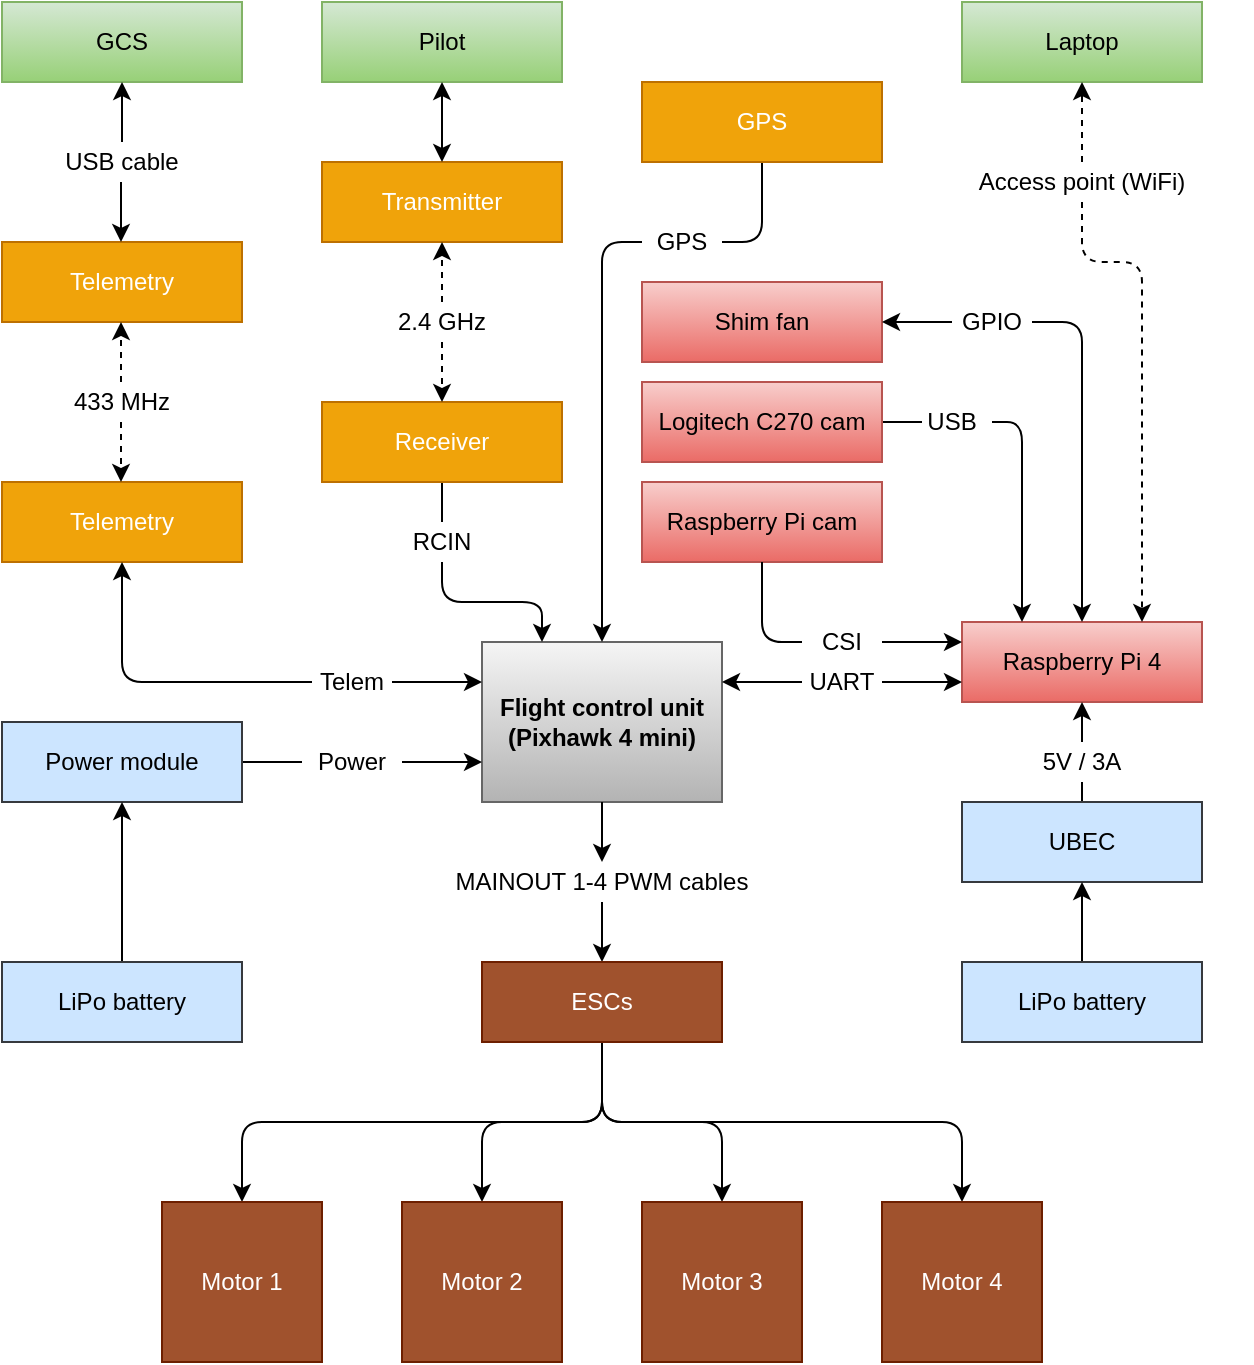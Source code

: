 <mxfile version="13.9.9" type="device"><diagram id="QRiczbJw5ZGmbl1pIXuY" name="Page-1"><mxGraphModel dx="689" dy="534" grid="0" gridSize="10" guides="1" tooltips="1" connect="1" arrows="1" fold="1" page="1" pageScale="1" pageWidth="850" pageHeight="1100" math="0" shadow="0"><root><mxCell id="0"/><mxCell id="1" parent="0"/><mxCell id="sk7hf0EKisKR4dPthY-C-1" value="GCS" style="rounded=0;whiteSpace=wrap;html=1;gradientColor=#97d077;fillColor=#d5e8d4;strokeColor=#82b366;" vertex="1" parent="1"><mxGeometry x="80" y="40" width="120" height="40" as="geometry"/></mxCell><mxCell id="sk7hf0EKisKR4dPthY-C-3" value="Telemetry" style="rounded=0;whiteSpace=wrap;html=1;fillColor=#f0a30a;strokeColor=#BD7000;fontColor=#ffffff;" vertex="1" parent="1"><mxGeometry x="80" y="160" width="120" height="40" as="geometry"/></mxCell><mxCell id="sk7hf0EKisKR4dPthY-C-10" value="USB cable" style="text;html=1;strokeColor=none;fillColor=none;align=center;verticalAlign=middle;whiteSpace=wrap;rounded=0;" vertex="1" parent="1"><mxGeometry x="105" y="110" width="70" height="20" as="geometry"/></mxCell><mxCell id="sk7hf0EKisKR4dPthY-C-12" value="" style="endArrow=classic;html=1;entryX=0.5;entryY=1;entryDx=0;entryDy=0;exitX=0.5;exitY=0;exitDx=0;exitDy=0;" edge="1" parent="1" source="sk7hf0EKisKR4dPthY-C-10" target="sk7hf0EKisKR4dPthY-C-1"><mxGeometry width="50" height="50" relative="1" as="geometry"><mxPoint x="270" y="120" as="sourcePoint"/><mxPoint x="320" y="70" as="targetPoint"/></mxGeometry></mxCell><mxCell id="sk7hf0EKisKR4dPthY-C-13" value="" style="endArrow=classic;html=1;entryX=0.5;entryY=1;entryDx=0;entryDy=0;exitX=0.5;exitY=0;exitDx=0;exitDy=0;" edge="1" parent="1"><mxGeometry width="50" height="50" relative="1" as="geometry"><mxPoint x="139.5" y="130" as="sourcePoint"/><mxPoint x="139.5" y="160" as="targetPoint"/></mxGeometry></mxCell><mxCell id="sk7hf0EKisKR4dPthY-C-14" value="Telemetry" style="rounded=0;whiteSpace=wrap;html=1;fillColor=#f0a30a;strokeColor=#BD7000;fontColor=#ffffff;" vertex="1" parent="1"><mxGeometry x="80" y="280" width="120" height="40" as="geometry"/></mxCell><mxCell id="sk7hf0EKisKR4dPthY-C-15" value="433 MHz" style="text;html=1;strokeColor=none;fillColor=none;align=center;verticalAlign=middle;whiteSpace=wrap;rounded=0;" vertex="1" parent="1"><mxGeometry x="105" y="230" width="70" height="20" as="geometry"/></mxCell><mxCell id="sk7hf0EKisKR4dPthY-C-16" value="" style="endArrow=classic;html=1;entryX=0.5;entryY=1;entryDx=0;entryDy=0;exitX=0.5;exitY=0;exitDx=0;exitDy=0;dashed=1;" edge="1" parent="1"><mxGeometry width="50" height="50" relative="1" as="geometry"><mxPoint x="139.5" y="230" as="sourcePoint"/><mxPoint x="139.5" y="200" as="targetPoint"/></mxGeometry></mxCell><mxCell id="sk7hf0EKisKR4dPthY-C-17" value="" style="endArrow=classic;html=1;entryX=0.5;entryY=1;entryDx=0;entryDy=0;exitX=0.5;exitY=0;exitDx=0;exitDy=0;dashed=1;" edge="1" parent="1"><mxGeometry width="50" height="50" relative="1" as="geometry"><mxPoint x="139.5" y="250" as="sourcePoint"/><mxPoint x="139.5" y="280" as="targetPoint"/></mxGeometry></mxCell><mxCell id="sk7hf0EKisKR4dPthY-C-18" value="Pilot" style="rounded=0;whiteSpace=wrap;html=1;gradientColor=#97d077;fillColor=#d5e8d4;strokeColor=#82b366;" vertex="1" parent="1"><mxGeometry x="240" y="40" width="120" height="40" as="geometry"/></mxCell><mxCell id="sk7hf0EKisKR4dPthY-C-19" value="Transmitter" style="rounded=0;whiteSpace=wrap;html=1;fillColor=#f0a30a;strokeColor=#BD7000;fontColor=#ffffff;" vertex="1" parent="1"><mxGeometry x="240" y="120" width="120" height="40" as="geometry"/></mxCell><mxCell id="sk7hf0EKisKR4dPthY-C-108" style="edgeStyle=orthogonalEdgeStyle;rounded=0;orthogonalLoop=1;jettySize=auto;html=1;exitX=0.5;exitY=1;exitDx=0;exitDy=0;entryX=0.5;entryY=0;entryDx=0;entryDy=0;endArrow=none;endFill=0;strokeWidth=1;" edge="1" parent="1" source="sk7hf0EKisKR4dPthY-C-23" target="sk7hf0EKisKR4dPthY-C-38"><mxGeometry relative="1" as="geometry"/></mxCell><mxCell id="sk7hf0EKisKR4dPthY-C-23" value="Receiver" style="rounded=0;whiteSpace=wrap;html=1;fillColor=#f0a30a;strokeColor=#BD7000;fontColor=#ffffff;" vertex="1" parent="1"><mxGeometry x="240" y="240" width="120" height="40" as="geometry"/></mxCell><mxCell id="sk7hf0EKisKR4dPthY-C-133" style="edgeStyle=orthogonalEdgeStyle;rounded=0;orthogonalLoop=1;jettySize=auto;html=1;exitX=0.5;exitY=1;exitDx=0;exitDy=0;entryX=0.5;entryY=0;entryDx=0;entryDy=0;endArrow=classic;endFill=1;strokeWidth=1;dashed=1;" edge="1" parent="1" source="sk7hf0EKisKR4dPthY-C-24" target="sk7hf0EKisKR4dPthY-C-23"><mxGeometry relative="1" as="geometry"/></mxCell><mxCell id="sk7hf0EKisKR4dPthY-C-24" value="2.4 GHz" style="text;html=1;strokeColor=none;fillColor=none;align=center;verticalAlign=middle;whiteSpace=wrap;rounded=0;" vertex="1" parent="1"><mxGeometry x="265" y="190" width="70" height="20" as="geometry"/></mxCell><mxCell id="sk7hf0EKisKR4dPthY-C-164" style="edgeStyle=orthogonalEdgeStyle;rounded=1;orthogonalLoop=1;jettySize=auto;html=1;exitX=0.5;exitY=1;exitDx=0;exitDy=0;entryX=1;entryY=0.5;entryDx=0;entryDy=0;endArrow=none;endFill=0;strokeWidth=1;" edge="1" parent="1" source="sk7hf0EKisKR4dPthY-C-27" target="sk7hf0EKisKR4dPthY-C-31"><mxGeometry relative="1" as="geometry"/></mxCell><mxCell id="sk7hf0EKisKR4dPthY-C-27" value="GPS" style="rounded=0;whiteSpace=wrap;html=1;fillColor=#f0a30a;strokeColor=#BD7000;fontColor=#ffffff;" vertex="1" parent="1"><mxGeometry x="400" y="80" width="120" height="40" as="geometry"/></mxCell><mxCell id="sk7hf0EKisKR4dPthY-C-74" style="edgeStyle=orthogonalEdgeStyle;rounded=0;orthogonalLoop=1;jettySize=auto;html=1;entryX=0.5;entryY=0;entryDx=0;entryDy=0;endArrow=classic;endFill=1;" edge="1" parent="1" source="sk7hf0EKisKR4dPthY-C-75" target="sk7hf0EKisKR4dPthY-C-51"><mxGeometry relative="1" as="geometry"/></mxCell><mxCell id="sk7hf0EKisKR4dPthY-C-29" value="&lt;div&gt;&lt;b&gt;Flight control unit&lt;/b&gt;&lt;/div&gt;&lt;div&gt;&lt;b&gt;(Pixhawk 4 mini)&lt;br&gt;&lt;/b&gt;&lt;/div&gt;" style="rounded=0;whiteSpace=wrap;html=1;gradientColor=#b3b3b3;fillColor=#f5f5f5;strokeColor=#666666;" vertex="1" parent="1"><mxGeometry x="320" y="360" width="120" height="80" as="geometry"/></mxCell><mxCell id="sk7hf0EKisKR4dPthY-C-107" style="edgeStyle=orthogonalEdgeStyle;rounded=0;orthogonalLoop=1;jettySize=auto;html=1;exitX=1;exitY=0.5;exitDx=0;exitDy=0;entryX=0;entryY=0.25;entryDx=0;entryDy=0;endArrow=classic;endFill=1;strokeWidth=1;" edge="1" parent="1" source="sk7hf0EKisKR4dPthY-C-35" target="sk7hf0EKisKR4dPthY-C-29"><mxGeometry relative="1" as="geometry"/></mxCell><mxCell id="sk7hf0EKisKR4dPthY-C-126" style="edgeStyle=orthogonalEdgeStyle;rounded=1;orthogonalLoop=1;jettySize=auto;html=1;entryX=0.5;entryY=1;entryDx=0;entryDy=0;endArrow=classic;endFill=1;strokeWidth=1;" edge="1" parent="1" source="sk7hf0EKisKR4dPthY-C-35" target="sk7hf0EKisKR4dPthY-C-14"><mxGeometry relative="1" as="geometry"/></mxCell><mxCell id="sk7hf0EKisKR4dPthY-C-35" value="Telem " style="text;html=1;strokeColor=none;fillColor=none;align=center;verticalAlign=middle;whiteSpace=wrap;rounded=0;" vertex="1" parent="1"><mxGeometry x="235" y="370" width="40" height="20" as="geometry"/></mxCell><mxCell id="sk7hf0EKisKR4dPthY-C-127" style="edgeStyle=orthogonalEdgeStyle;rounded=1;orthogonalLoop=1;jettySize=auto;html=1;exitX=0.5;exitY=1;exitDx=0;exitDy=0;entryX=0.25;entryY=0;entryDx=0;entryDy=0;endArrow=classic;endFill=1;strokeWidth=1;" edge="1" parent="1" source="sk7hf0EKisKR4dPthY-C-38" target="sk7hf0EKisKR4dPthY-C-29"><mxGeometry relative="1" as="geometry"><Array as="points"><mxPoint x="300" y="340"/><mxPoint x="350" y="340"/></Array></mxGeometry></mxCell><mxCell id="sk7hf0EKisKR4dPthY-C-38" value="RCIN" style="text;html=1;strokeColor=none;fillColor=none;align=center;verticalAlign=middle;whiteSpace=wrap;rounded=0;" vertex="1" parent="1"><mxGeometry x="280" y="300" width="40" height="20" as="geometry"/></mxCell><mxCell id="sk7hf0EKisKR4dPthY-C-45" style="edgeStyle=orthogonalEdgeStyle;rounded=0;orthogonalLoop=1;jettySize=auto;html=1;entryX=0;entryY=0.75;entryDx=0;entryDy=0;endArrow=classic;endFill=1;" edge="1" parent="1" source="sk7hf0EKisKR4dPthY-C-71" target="sk7hf0EKisKR4dPthY-C-29"><mxGeometry relative="1" as="geometry"/></mxCell><mxCell id="sk7hf0EKisKR4dPthY-C-73" style="edgeStyle=orthogonalEdgeStyle;rounded=0;orthogonalLoop=1;jettySize=auto;html=1;exitX=1;exitY=0.5;exitDx=0;exitDy=0;entryX=0;entryY=0.5;entryDx=0;entryDy=0;endArrow=none;endFill=0;" edge="1" parent="1" source="sk7hf0EKisKR4dPthY-C-41" target="sk7hf0EKisKR4dPthY-C-71"><mxGeometry relative="1" as="geometry"/></mxCell><mxCell id="sk7hf0EKisKR4dPthY-C-41" value="Power module" style="rounded=0;whiteSpace=wrap;html=1;fillColor=#cce5ff;strokeColor=#36393d;" vertex="1" parent="1"><mxGeometry x="80" y="400" width="120" height="40" as="geometry"/></mxCell><mxCell id="sk7hf0EKisKR4dPthY-C-47" style="edgeStyle=orthogonalEdgeStyle;rounded=0;orthogonalLoop=1;jettySize=auto;html=1;entryX=0.5;entryY=1;entryDx=0;entryDy=0;endArrow=classic;endFill=1;" edge="1" parent="1" source="sk7hf0EKisKR4dPthY-C-42" target="sk7hf0EKisKR4dPthY-C-41"><mxGeometry relative="1" as="geometry"/></mxCell><mxCell id="sk7hf0EKisKR4dPthY-C-42" value="LiPo battery" style="rounded=0;whiteSpace=wrap;html=1;fillColor=#cce5ff;strokeColor=#36393d;" vertex="1" parent="1"><mxGeometry x="80" y="520" width="120" height="40" as="geometry"/></mxCell><mxCell id="sk7hf0EKisKR4dPthY-C-43" value="Raspberry Pi 4" style="rounded=0;whiteSpace=wrap;html=1;fillColor=#f8cecc;strokeColor=#b85450;gradientColor=#ea6b66;" vertex="1" parent="1"><mxGeometry x="560" y="350" width="120" height="40" as="geometry"/></mxCell><mxCell id="sk7hf0EKisKR4dPthY-C-84" style="edgeStyle=orthogonalEdgeStyle;rounded=0;orthogonalLoop=1;jettySize=auto;html=1;exitX=0.5;exitY=0;exitDx=0;exitDy=0;entryX=0.5;entryY=1;entryDx=0;entryDy=0;endArrow=none;endFill=0;strokeWidth=1;" edge="1" parent="1" source="sk7hf0EKisKR4dPthY-C-44" target="sk7hf0EKisKR4dPthY-C-66"><mxGeometry relative="1" as="geometry"/></mxCell><mxCell id="sk7hf0EKisKR4dPthY-C-44" value="UBEC" style="rounded=0;whiteSpace=wrap;html=1;fillColor=#cce5ff;strokeColor=#36393d;" vertex="1" parent="1"><mxGeometry x="560" y="440" width="120" height="40" as="geometry"/></mxCell><mxCell id="sk7hf0EKisKR4dPthY-C-60" style="edgeStyle=orthogonalEdgeStyle;rounded=0;orthogonalLoop=1;jettySize=auto;html=1;exitX=0.5;exitY=0;exitDx=0;exitDy=0;entryX=0.5;entryY=1;entryDx=0;entryDy=0;endArrow=classic;endFill=1;" edge="1" parent="1" source="sk7hf0EKisKR4dPthY-C-50" target="sk7hf0EKisKR4dPthY-C-44"><mxGeometry relative="1" as="geometry"/></mxCell><mxCell id="sk7hf0EKisKR4dPthY-C-50" value="LiPo battery" style="rounded=0;whiteSpace=wrap;html=1;fillColor=#cce5ff;strokeColor=#36393d;" vertex="1" parent="1"><mxGeometry x="560" y="520" width="120" height="40" as="geometry"/></mxCell><mxCell id="sk7hf0EKisKR4dPthY-C-56" style="edgeStyle=orthogonalEdgeStyle;rounded=1;orthogonalLoop=1;jettySize=auto;html=1;entryX=0.5;entryY=0;entryDx=0;entryDy=0;endArrow=classic;endFill=1;" edge="1" parent="1" source="sk7hf0EKisKR4dPthY-C-51" target="sk7hf0EKisKR4dPthY-C-53"><mxGeometry relative="1" as="geometry"><Array as="points"><mxPoint x="380" y="600"/><mxPoint x="200" y="600"/></Array></mxGeometry></mxCell><mxCell id="sk7hf0EKisKR4dPthY-C-57" style="edgeStyle=orthogonalEdgeStyle;rounded=1;orthogonalLoop=1;jettySize=auto;html=1;exitX=0.5;exitY=1;exitDx=0;exitDy=0;entryX=0.5;entryY=0;entryDx=0;entryDy=0;endArrow=classic;endFill=1;" edge="1" parent="1" source="sk7hf0EKisKR4dPthY-C-51" target="sk7hf0EKisKR4dPthY-C-52"><mxGeometry relative="1" as="geometry"><Array as="points"><mxPoint x="380" y="600"/><mxPoint x="560" y="600"/></Array></mxGeometry></mxCell><mxCell id="sk7hf0EKisKR4dPthY-C-58" style="edgeStyle=orthogonalEdgeStyle;rounded=1;orthogonalLoop=1;jettySize=auto;html=1;exitX=0.5;exitY=1;exitDx=0;exitDy=0;endArrow=classic;endFill=1;" edge="1" parent="1" source="sk7hf0EKisKR4dPthY-C-51" target="sk7hf0EKisKR4dPthY-C-55"><mxGeometry relative="1" as="geometry"/></mxCell><mxCell id="sk7hf0EKisKR4dPthY-C-59" style="edgeStyle=orthogonalEdgeStyle;rounded=1;orthogonalLoop=1;jettySize=auto;html=1;exitX=0.5;exitY=1;exitDx=0;exitDy=0;entryX=0.5;entryY=0;entryDx=0;entryDy=0;endArrow=classic;endFill=1;" edge="1" parent="1" source="sk7hf0EKisKR4dPthY-C-51" target="sk7hf0EKisKR4dPthY-C-54"><mxGeometry relative="1" as="geometry"/></mxCell><mxCell id="sk7hf0EKisKR4dPthY-C-51" value="ESCs" style="rounded=0;whiteSpace=wrap;html=1;fillColor=#a0522d;strokeColor=#6D1F00;fontColor=#ffffff;" vertex="1" parent="1"><mxGeometry x="320" y="520" width="120" height="40" as="geometry"/></mxCell><mxCell id="sk7hf0EKisKR4dPthY-C-52" value="Motor 4" style="rounded=0;whiteSpace=wrap;html=1;fillColor=#a0522d;strokeColor=#6D1F00;fontColor=#ffffff;" vertex="1" parent="1"><mxGeometry x="520" y="640" width="80" height="80" as="geometry"/></mxCell><mxCell id="sk7hf0EKisKR4dPthY-C-53" value="Motor 1" style="rounded=0;whiteSpace=wrap;html=1;fillColor=#a0522d;strokeColor=#6D1F00;fontColor=#ffffff;" vertex="1" parent="1"><mxGeometry x="160" y="640" width="80" height="80" as="geometry"/></mxCell><mxCell id="sk7hf0EKisKR4dPthY-C-54" value="Motor 2" style="rounded=0;whiteSpace=wrap;html=1;fillColor=#a0522d;strokeColor=#6D1F00;fontColor=#ffffff;" vertex="1" parent="1"><mxGeometry x="280" y="640" width="80" height="80" as="geometry"/></mxCell><mxCell id="sk7hf0EKisKR4dPthY-C-55" value="Motor 3" style="rounded=0;whiteSpace=wrap;html=1;fillColor=#a0522d;strokeColor=#6D1F00;fontColor=#ffffff;" vertex="1" parent="1"><mxGeometry x="400" y="640" width="80" height="80" as="geometry"/></mxCell><mxCell id="sk7hf0EKisKR4dPthY-C-89" style="edgeStyle=orthogonalEdgeStyle;rounded=0;orthogonalLoop=1;jettySize=auto;html=1;exitX=0;exitY=0.5;exitDx=0;exitDy=0;entryX=1;entryY=0.25;entryDx=0;entryDy=0;endArrow=classic;endFill=1;strokeWidth=1;" edge="1" parent="1" source="sk7hf0EKisKR4dPthY-C-62" target="sk7hf0EKisKR4dPthY-C-29"><mxGeometry relative="1" as="geometry"/></mxCell><mxCell id="sk7hf0EKisKR4dPthY-C-90" style="edgeStyle=orthogonalEdgeStyle;rounded=0;orthogonalLoop=1;jettySize=auto;html=1;entryX=0;entryY=0.75;entryDx=0;entryDy=0;endArrow=classic;endFill=1;strokeWidth=1;" edge="1" parent="1" source="sk7hf0EKisKR4dPthY-C-62" target="sk7hf0EKisKR4dPthY-C-43"><mxGeometry relative="1" as="geometry"/></mxCell><mxCell id="sk7hf0EKisKR4dPthY-C-62" value="UART" style="text;html=1;strokeColor=none;fillColor=none;align=center;verticalAlign=middle;whiteSpace=wrap;rounded=0;" vertex="1" parent="1"><mxGeometry x="480" y="370" width="40" height="20" as="geometry"/></mxCell><mxCell id="sk7hf0EKisKR4dPthY-C-85" style="edgeStyle=orthogonalEdgeStyle;rounded=0;orthogonalLoop=1;jettySize=auto;html=1;exitX=0.5;exitY=0;exitDx=0;exitDy=0;entryX=0.5;entryY=1;entryDx=0;entryDy=0;endArrow=classic;endFill=1;strokeWidth=1;" edge="1" parent="1" source="sk7hf0EKisKR4dPthY-C-66" target="sk7hf0EKisKR4dPthY-C-43"><mxGeometry relative="1" as="geometry"/></mxCell><mxCell id="sk7hf0EKisKR4dPthY-C-66" value="5V / 3A" style="text;html=1;strokeColor=none;fillColor=none;align=center;verticalAlign=middle;whiteSpace=wrap;rounded=0;" vertex="1" parent="1"><mxGeometry x="595" y="410" width="50" height="20" as="geometry"/></mxCell><mxCell id="sk7hf0EKisKR4dPthY-C-71" value="Power" style="text;html=1;strokeColor=none;fillColor=none;align=center;verticalAlign=middle;whiteSpace=wrap;rounded=0;" vertex="1" parent="1"><mxGeometry x="230" y="410" width="50" height="20" as="geometry"/></mxCell><mxCell id="sk7hf0EKisKR4dPthY-C-75" value="MAINOUT 1-4 PWM cables" style="text;html=1;strokeColor=none;fillColor=none;align=center;verticalAlign=middle;whiteSpace=wrap;rounded=0;" vertex="1" parent="1"><mxGeometry x="285" y="470" width="190" height="20" as="geometry"/></mxCell><mxCell id="sk7hf0EKisKR4dPthY-C-76" style="edgeStyle=orthogonalEdgeStyle;rounded=0;orthogonalLoop=1;jettySize=auto;html=1;entryX=0.5;entryY=0;entryDx=0;entryDy=0;endArrow=classic;endFill=1;" edge="1" parent="1" source="sk7hf0EKisKR4dPthY-C-29" target="sk7hf0EKisKR4dPthY-C-75"><mxGeometry relative="1" as="geometry"><mxPoint x="380" y="440" as="sourcePoint"/><mxPoint x="380" y="520" as="targetPoint"/></mxGeometry></mxCell><mxCell id="sk7hf0EKisKR4dPthY-C-92" value="" style="endArrow=classic;html=1;strokeWidth=1;entryX=0.5;entryY=1;entryDx=0;entryDy=0;exitX=0.5;exitY=0;exitDx=0;exitDy=0;dashed=1;" edge="1" parent="1" source="sk7hf0EKisKR4dPthY-C-24" target="sk7hf0EKisKR4dPthY-C-19"><mxGeometry width="50" height="50" relative="1" as="geometry"><mxPoint x="396" y="293" as="sourcePoint"/><mxPoint x="446" y="243" as="targetPoint"/></mxGeometry></mxCell><mxCell id="sk7hf0EKisKR4dPthY-C-104" value="Laptop" style="rounded=0;whiteSpace=wrap;html=1;gradientColor=#97d077;fillColor=#d5e8d4;strokeColor=#82b366;" vertex="1" parent="1"><mxGeometry x="560" y="40" width="120" height="40" as="geometry"/></mxCell><mxCell id="sk7hf0EKisKR4dPthY-C-123" style="edgeStyle=orthogonalEdgeStyle;rounded=0;orthogonalLoop=1;jettySize=auto;html=1;exitX=0.5;exitY=0;exitDx=0;exitDy=0;entryX=0.5;entryY=1;entryDx=0;entryDy=0;endArrow=classic;endFill=1;strokeWidth=1;dashed=1;" edge="1" parent="1" source="sk7hf0EKisKR4dPthY-C-119" target="sk7hf0EKisKR4dPthY-C-104"><mxGeometry relative="1" as="geometry"/></mxCell><mxCell id="sk7hf0EKisKR4dPthY-C-168" style="edgeStyle=orthogonalEdgeStyle;rounded=1;orthogonalLoop=1;jettySize=auto;html=1;exitX=0.5;exitY=1;exitDx=0;exitDy=0;entryX=0.75;entryY=0;entryDx=0;entryDy=0;endArrow=classic;endFill=1;strokeWidth=1;dashed=1;" edge="1" parent="1" source="sk7hf0EKisKR4dPthY-C-119" target="sk7hf0EKisKR4dPthY-C-43"><mxGeometry relative="1" as="geometry"><Array as="points"><mxPoint x="620" y="170"/><mxPoint x="650" y="170"/></Array></mxGeometry></mxCell><mxCell id="sk7hf0EKisKR4dPthY-C-119" value="Access point (WiFi)" style="text;html=1;strokeColor=none;fillColor=none;align=center;verticalAlign=middle;whiteSpace=wrap;rounded=0;" vertex="1" parent="1"><mxGeometry x="535" y="120" width="170" height="20" as="geometry"/></mxCell><mxCell id="sk7hf0EKisKR4dPthY-C-132" value="" style="endArrow=classic;startArrow=classic;html=1;strokeWidth=1;entryX=0.5;entryY=1;entryDx=0;entryDy=0;exitX=0.5;exitY=0;exitDx=0;exitDy=0;" edge="1" parent="1" source="sk7hf0EKisKR4dPthY-C-19" target="sk7hf0EKisKR4dPthY-C-18"><mxGeometry width="50" height="50" relative="1" as="geometry"><mxPoint x="210" y="250" as="sourcePoint"/><mxPoint x="260" y="200" as="targetPoint"/></mxGeometry></mxCell><mxCell id="sk7hf0EKisKR4dPthY-C-173" style="edgeStyle=orthogonalEdgeStyle;rounded=1;orthogonalLoop=1;jettySize=auto;html=1;exitX=0;exitY=0.5;exitDx=0;exitDy=0;entryX=0.5;entryY=0;entryDx=0;entryDy=0;endArrow=classic;endFill=1;strokeWidth=1;" edge="1" parent="1" source="sk7hf0EKisKR4dPthY-C-31" target="sk7hf0EKisKR4dPthY-C-29"><mxGeometry relative="1" as="geometry"/></mxCell><mxCell id="sk7hf0EKisKR4dPthY-C-31" value="GPS " style="text;html=1;strokeColor=none;fillColor=none;align=center;verticalAlign=middle;whiteSpace=wrap;rounded=0;" vertex="1" parent="1"><mxGeometry x="400" y="150" width="40" height="20" as="geometry"/></mxCell><mxCell id="sk7hf0EKisKR4dPthY-C-166" style="edgeStyle=orthogonalEdgeStyle;rounded=0;orthogonalLoop=1;jettySize=auto;html=1;exitX=1;exitY=0.5;exitDx=0;exitDy=0;endArrow=none;endFill=0;strokeWidth=1;" edge="1" parent="1" source="sk7hf0EKisKR4dPthY-C-139" target="sk7hf0EKisKR4dPthY-C-147"><mxGeometry relative="1" as="geometry"/></mxCell><mxCell id="sk7hf0EKisKR4dPthY-C-139" value="Logitech C270 cam" style="rounded=0;whiteSpace=wrap;html=1;fillColor=#f8cecc;strokeColor=#b85450;gradientColor=#ea6b66;" vertex="1" parent="1"><mxGeometry x="400" y="230" width="120" height="40" as="geometry"/></mxCell><mxCell id="sk7hf0EKisKR4dPthY-C-140" value="Raspberry Pi cam" style="rounded=0;whiteSpace=wrap;html=1;fillColor=#f8cecc;strokeColor=#b85450;gradientColor=#ea6b66;" vertex="1" parent="1"><mxGeometry x="400" y="280" width="120" height="40" as="geometry"/></mxCell><mxCell id="sk7hf0EKisKR4dPthY-C-170" style="edgeStyle=orthogonalEdgeStyle;rounded=1;orthogonalLoop=1;jettySize=auto;html=1;exitX=1;exitY=0.5;exitDx=0;exitDy=0;entryX=0.25;entryY=0;entryDx=0;entryDy=0;endArrow=classic;endFill=1;strokeWidth=1;" edge="1" parent="1" source="sk7hf0EKisKR4dPthY-C-147" target="sk7hf0EKisKR4dPthY-C-43"><mxGeometry relative="1" as="geometry"><Array as="points"><mxPoint x="590" y="250"/></Array></mxGeometry></mxCell><mxCell id="sk7hf0EKisKR4dPthY-C-147" value="USB" style="text;html=1;strokeColor=none;fillColor=none;align=center;verticalAlign=middle;whiteSpace=wrap;rounded=0;" vertex="1" parent="1"><mxGeometry x="535" y="240" width="40" height="20" as="geometry"/></mxCell><mxCell id="sk7hf0EKisKR4dPthY-C-155" style="edgeStyle=orthogonalEdgeStyle;rounded=1;orthogonalLoop=1;jettySize=auto;html=1;exitX=0;exitY=0.5;exitDx=0;exitDy=0;entryX=0.5;entryY=1;entryDx=0;entryDy=0;endArrow=none;endFill=0;strokeWidth=1;" edge="1" parent="1" source="sk7hf0EKisKR4dPthY-C-153" target="sk7hf0EKisKR4dPthY-C-140"><mxGeometry relative="1" as="geometry"/></mxCell><mxCell id="sk7hf0EKisKR4dPthY-C-156" style="edgeStyle=orthogonalEdgeStyle;rounded=0;orthogonalLoop=1;jettySize=auto;html=1;entryX=0;entryY=0.25;entryDx=0;entryDy=0;endArrow=classic;endFill=1;strokeWidth=1;" edge="1" parent="1" source="sk7hf0EKisKR4dPthY-C-153" target="sk7hf0EKisKR4dPthY-C-43"><mxGeometry relative="1" as="geometry"/></mxCell><mxCell id="sk7hf0EKisKR4dPthY-C-153" value="CSI" style="text;html=1;strokeColor=none;fillColor=none;align=center;verticalAlign=middle;whiteSpace=wrap;rounded=0;" vertex="1" parent="1"><mxGeometry x="480" y="350" width="40" height="20" as="geometry"/></mxCell><mxCell id="sk7hf0EKisKR4dPthY-C-165" value="Shim fan" style="rounded=0;whiteSpace=wrap;html=1;fillColor=#f8cecc;strokeColor=#b85450;gradientColor=#ea6b66;" vertex="1" parent="1"><mxGeometry x="400" y="180" width="120" height="40" as="geometry"/></mxCell><mxCell id="sk7hf0EKisKR4dPthY-C-177" style="edgeStyle=orthogonalEdgeStyle;rounded=1;orthogonalLoop=1;jettySize=auto;html=1;exitX=0;exitY=0.5;exitDx=0;exitDy=0;entryX=1;entryY=0.5;entryDx=0;entryDy=0;endArrow=classic;endFill=1;strokeWidth=1;" edge="1" parent="1" source="sk7hf0EKisKR4dPthY-C-174" target="sk7hf0EKisKR4dPthY-C-165"><mxGeometry relative="1" as="geometry"/></mxCell><mxCell id="sk7hf0EKisKR4dPthY-C-178" style="edgeStyle=orthogonalEdgeStyle;rounded=1;orthogonalLoop=1;jettySize=auto;html=1;exitX=1;exitY=0.5;exitDx=0;exitDy=0;entryX=0.5;entryY=0;entryDx=0;entryDy=0;endArrow=classic;endFill=1;strokeWidth=1;" edge="1" parent="1" source="sk7hf0EKisKR4dPthY-C-174" target="sk7hf0EKisKR4dPthY-C-43"><mxGeometry relative="1" as="geometry"/></mxCell><mxCell id="sk7hf0EKisKR4dPthY-C-174" value="GPIO" style="text;html=1;strokeColor=none;fillColor=none;align=center;verticalAlign=middle;whiteSpace=wrap;rounded=0;" vertex="1" parent="1"><mxGeometry x="555" y="190" width="40" height="20" as="geometry"/></mxCell></root></mxGraphModel></diagram></mxfile>
